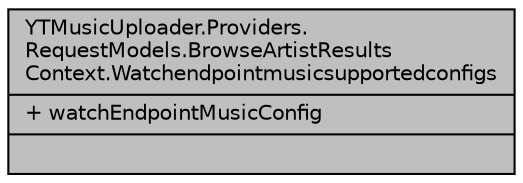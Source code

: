 digraph "YTMusicUploader.Providers.RequestModels.BrowseArtistResultsContext.Watchendpointmusicsupportedconfigs"
{
 // LATEX_PDF_SIZE
  edge [fontname="Helvetica",fontsize="10",labelfontname="Helvetica",labelfontsize="10"];
  node [fontname="Helvetica",fontsize="10",shape=record];
  Node1 [label="{YTMusicUploader.Providers.\lRequestModels.BrowseArtistResults\lContext.Watchendpointmusicsupportedconfigs\n|+ watchEndpointMusicConfig\l|}",height=0.2,width=0.4,color="black", fillcolor="grey75", style="filled", fontcolor="black",tooltip=" "];
}
